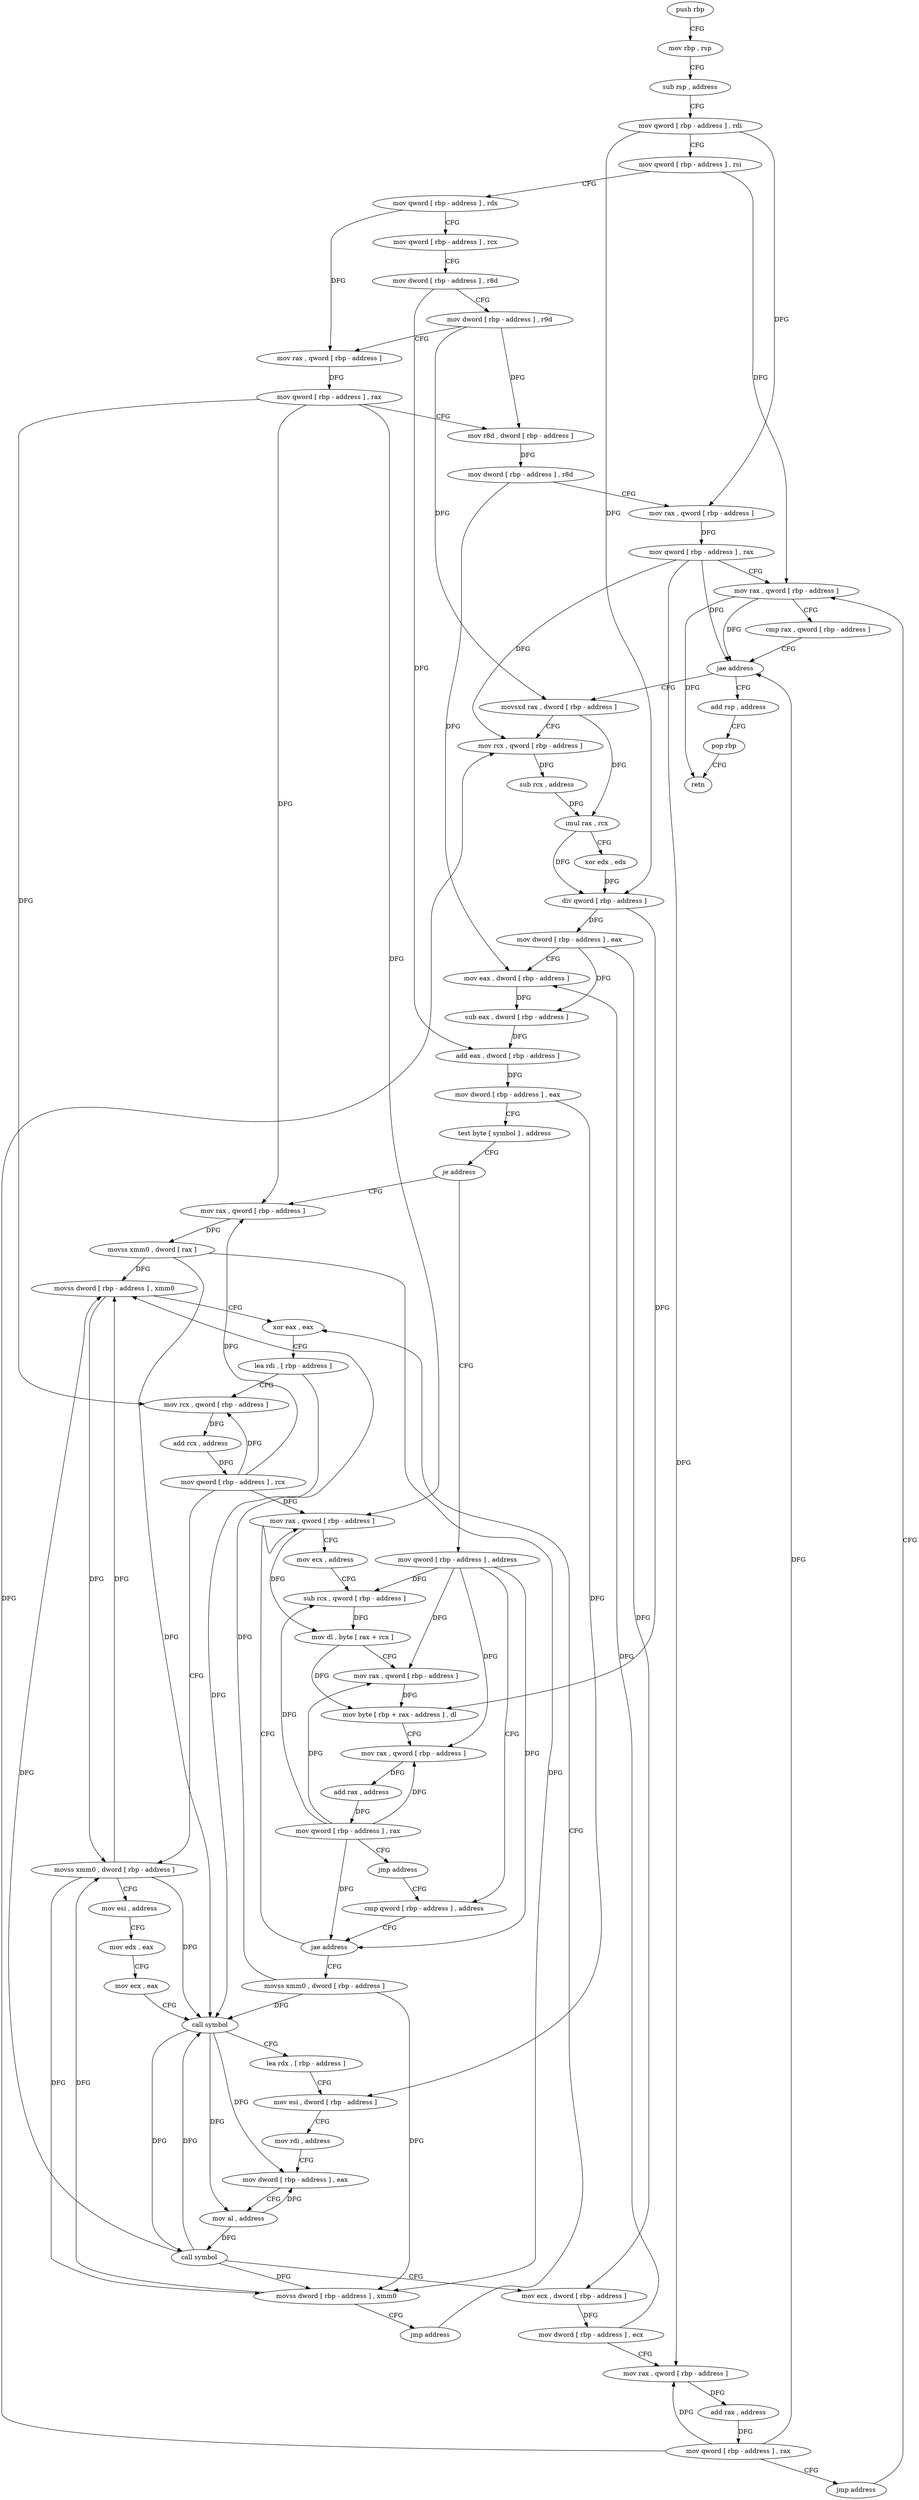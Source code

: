 digraph "func" {
"4215712" [label = "push rbp" ]
"4215713" [label = "mov rbp , rsp" ]
"4215716" [label = "sub rsp , address" ]
"4215723" [label = "mov qword [ rbp - address ] , rdi" ]
"4215727" [label = "mov qword [ rbp - address ] , rsi" ]
"4215731" [label = "mov qword [ rbp - address ] , rdx" ]
"4215735" [label = "mov qword [ rbp - address ] , rcx" ]
"4215739" [label = "mov dword [ rbp - address ] , r8d" ]
"4215743" [label = "mov dword [ rbp - address ] , r9d" ]
"4215747" [label = "mov rax , qword [ rbp - address ]" ]
"4215751" [label = "mov qword [ rbp - address ] , rax" ]
"4215755" [label = "mov r8d , dword [ rbp - address ]" ]
"4215759" [label = "mov dword [ rbp - address ] , r8d" ]
"4215763" [label = "mov rax , qword [ rbp - address ]" ]
"4215767" [label = "mov qword [ rbp - address ] , rax" ]
"4215771" [label = "mov rax , qword [ rbp - address ]" ]
"4216024" [label = "add rsp , address" ]
"4216031" [label = "pop rbp" ]
"4216032" [label = "retn" ]
"4215785" [label = "movsxd rax , dword [ rbp - address ]" ]
"4215789" [label = "mov rcx , qword [ rbp - address ]" ]
"4215793" [label = "sub rcx , address" ]
"4215800" [label = "imul rax , rcx" ]
"4215804" [label = "xor edx , edx" ]
"4215806" [label = "div qword [ rbp - address ]" ]
"4215810" [label = "mov dword [ rbp - address ] , eax" ]
"4215813" [label = "mov eax , dword [ rbp - address ]" ]
"4215816" [label = "sub eax , dword [ rbp - address ]" ]
"4215819" [label = "add eax , dword [ rbp - address ]" ]
"4215822" [label = "mov dword [ rbp - address ] , eax" ]
"4215825" [label = "test byte [ symbol ] , address" ]
"4215833" [label = "je address" ]
"4215916" [label = "mov rax , qword [ rbp - address ]" ]
"4215839" [label = "mov qword [ rbp - address ] , address" ]
"4215920" [label = "movss xmm0 , dword [ rax ]" ]
"4215924" [label = "movss dword [ rbp - address ] , xmm0" ]
"4215929" [label = "xor eax , eax" ]
"4215847" [label = "cmp qword [ rbp - address ] , address" ]
"4215775" [label = "cmp rax , qword [ rbp - address ]" ]
"4215779" [label = "jae address" ]
"4215901" [label = "movss xmm0 , dword [ rbp - address ]" ]
"4215906" [label = "movss dword [ rbp - address ] , xmm0" ]
"4215911" [label = "jmp address" ]
"4215858" [label = "mov rax , qword [ rbp - address ]" ]
"4215862" [label = "mov ecx , address" ]
"4215867" [label = "sub rcx , qword [ rbp - address ]" ]
"4215871" [label = "mov dl , byte [ rax + rcx ]" ]
"4215874" [label = "mov rax , qword [ rbp - address ]" ]
"4215878" [label = "mov byte [ rbp + rax - address ] , dl" ]
"4215882" [label = "mov rax , qword [ rbp - address ]" ]
"4215886" [label = "add rax , address" ]
"4215892" [label = "mov qword [ rbp - address ] , rax" ]
"4215896" [label = "jmp address" ]
"4215931" [label = "lea rdi , [ rbp - address ]" ]
"4215935" [label = "mov rcx , qword [ rbp - address ]" ]
"4215939" [label = "add rcx , address" ]
"4215946" [label = "mov qword [ rbp - address ] , rcx" ]
"4215950" [label = "movss xmm0 , dword [ rbp - address ]" ]
"4215955" [label = "mov esi , address" ]
"4215960" [label = "mov edx , eax" ]
"4215962" [label = "mov ecx , eax" ]
"4215964" [label = "call symbol" ]
"4215969" [label = "lea rdx , [ rbp - address ]" ]
"4215973" [label = "mov esi , dword [ rbp - address ]" ]
"4215976" [label = "mov rdi , address" ]
"4215986" [label = "mov dword [ rbp - address ] , eax" ]
"4215992" [label = "mov al , address" ]
"4215994" [label = "call symbol" ]
"4215999" [label = "mov ecx , dword [ rbp - address ]" ]
"4216002" [label = "mov dword [ rbp - address ] , ecx" ]
"4216005" [label = "mov rax , qword [ rbp - address ]" ]
"4216009" [label = "add rax , address" ]
"4216015" [label = "mov qword [ rbp - address ] , rax" ]
"4216019" [label = "jmp address" ]
"4215852" [label = "jae address" ]
"4215712" -> "4215713" [ label = "CFG" ]
"4215713" -> "4215716" [ label = "CFG" ]
"4215716" -> "4215723" [ label = "CFG" ]
"4215723" -> "4215727" [ label = "CFG" ]
"4215723" -> "4215763" [ label = "DFG" ]
"4215723" -> "4215806" [ label = "DFG" ]
"4215727" -> "4215731" [ label = "CFG" ]
"4215727" -> "4215771" [ label = "DFG" ]
"4215731" -> "4215735" [ label = "CFG" ]
"4215731" -> "4215747" [ label = "DFG" ]
"4215735" -> "4215739" [ label = "CFG" ]
"4215739" -> "4215743" [ label = "CFG" ]
"4215739" -> "4215819" [ label = "DFG" ]
"4215743" -> "4215747" [ label = "CFG" ]
"4215743" -> "4215755" [ label = "DFG" ]
"4215743" -> "4215785" [ label = "DFG" ]
"4215747" -> "4215751" [ label = "DFG" ]
"4215751" -> "4215755" [ label = "CFG" ]
"4215751" -> "4215916" [ label = "DFG" ]
"4215751" -> "4215935" [ label = "DFG" ]
"4215751" -> "4215858" [ label = "DFG" ]
"4215755" -> "4215759" [ label = "DFG" ]
"4215759" -> "4215763" [ label = "CFG" ]
"4215759" -> "4215813" [ label = "DFG" ]
"4215763" -> "4215767" [ label = "DFG" ]
"4215767" -> "4215771" [ label = "CFG" ]
"4215767" -> "4215779" [ label = "DFG" ]
"4215767" -> "4215789" [ label = "DFG" ]
"4215767" -> "4216005" [ label = "DFG" ]
"4215771" -> "4215775" [ label = "CFG" ]
"4215771" -> "4215779" [ label = "DFG" ]
"4215771" -> "4216032" [ label = "DFG" ]
"4216024" -> "4216031" [ label = "CFG" ]
"4216031" -> "4216032" [ label = "CFG" ]
"4215785" -> "4215789" [ label = "CFG" ]
"4215785" -> "4215800" [ label = "DFG" ]
"4215789" -> "4215793" [ label = "DFG" ]
"4215793" -> "4215800" [ label = "DFG" ]
"4215800" -> "4215804" [ label = "CFG" ]
"4215800" -> "4215806" [ label = "DFG" ]
"4215804" -> "4215806" [ label = "DFG" ]
"4215806" -> "4215810" [ label = "DFG" ]
"4215806" -> "4215878" [ label = "DFG" ]
"4215810" -> "4215813" [ label = "CFG" ]
"4215810" -> "4215816" [ label = "DFG" ]
"4215810" -> "4215999" [ label = "DFG" ]
"4215813" -> "4215816" [ label = "DFG" ]
"4215816" -> "4215819" [ label = "DFG" ]
"4215819" -> "4215822" [ label = "DFG" ]
"4215822" -> "4215825" [ label = "CFG" ]
"4215822" -> "4215973" [ label = "DFG" ]
"4215825" -> "4215833" [ label = "CFG" ]
"4215833" -> "4215916" [ label = "CFG" ]
"4215833" -> "4215839" [ label = "CFG" ]
"4215916" -> "4215920" [ label = "DFG" ]
"4215839" -> "4215847" [ label = "CFG" ]
"4215839" -> "4215852" [ label = "DFG" ]
"4215839" -> "4215867" [ label = "DFG" ]
"4215839" -> "4215874" [ label = "DFG" ]
"4215839" -> "4215882" [ label = "DFG" ]
"4215920" -> "4215924" [ label = "DFG" ]
"4215920" -> "4215964" [ label = "DFG" ]
"4215920" -> "4215906" [ label = "DFG" ]
"4215924" -> "4215929" [ label = "CFG" ]
"4215924" -> "4215950" [ label = "DFG" ]
"4215929" -> "4215931" [ label = "CFG" ]
"4215847" -> "4215852" [ label = "CFG" ]
"4215775" -> "4215779" [ label = "CFG" ]
"4215779" -> "4216024" [ label = "CFG" ]
"4215779" -> "4215785" [ label = "CFG" ]
"4215901" -> "4215906" [ label = "DFG" ]
"4215901" -> "4215924" [ label = "DFG" ]
"4215901" -> "4215964" [ label = "DFG" ]
"4215906" -> "4215911" [ label = "CFG" ]
"4215906" -> "4215950" [ label = "DFG" ]
"4215911" -> "4215929" [ label = "CFG" ]
"4215858" -> "4215862" [ label = "CFG" ]
"4215858" -> "4215871" [ label = "DFG" ]
"4215862" -> "4215867" [ label = "CFG" ]
"4215867" -> "4215871" [ label = "DFG" ]
"4215871" -> "4215874" [ label = "CFG" ]
"4215871" -> "4215878" [ label = "DFG" ]
"4215874" -> "4215878" [ label = "DFG" ]
"4215878" -> "4215882" [ label = "CFG" ]
"4215882" -> "4215886" [ label = "DFG" ]
"4215886" -> "4215892" [ label = "DFG" ]
"4215892" -> "4215896" [ label = "CFG" ]
"4215892" -> "4215852" [ label = "DFG" ]
"4215892" -> "4215867" [ label = "DFG" ]
"4215892" -> "4215874" [ label = "DFG" ]
"4215892" -> "4215882" [ label = "DFG" ]
"4215896" -> "4215847" [ label = "CFG" ]
"4215931" -> "4215935" [ label = "CFG" ]
"4215931" -> "4215964" [ label = "DFG" ]
"4215935" -> "4215939" [ label = "DFG" ]
"4215939" -> "4215946" [ label = "DFG" ]
"4215946" -> "4215950" [ label = "CFG" ]
"4215946" -> "4215916" [ label = "DFG" ]
"4215946" -> "4215935" [ label = "DFG" ]
"4215946" -> "4215858" [ label = "DFG" ]
"4215950" -> "4215955" [ label = "CFG" ]
"4215950" -> "4215924" [ label = "DFG" ]
"4215950" -> "4215964" [ label = "DFG" ]
"4215950" -> "4215906" [ label = "DFG" ]
"4215955" -> "4215960" [ label = "CFG" ]
"4215960" -> "4215962" [ label = "CFG" ]
"4215962" -> "4215964" [ label = "CFG" ]
"4215964" -> "4215969" [ label = "CFG" ]
"4215964" -> "4215986" [ label = "DFG" ]
"4215964" -> "4215992" [ label = "DFG" ]
"4215964" -> "4215994" [ label = "DFG" ]
"4215969" -> "4215973" [ label = "CFG" ]
"4215973" -> "4215976" [ label = "CFG" ]
"4215976" -> "4215986" [ label = "CFG" ]
"4215986" -> "4215992" [ label = "CFG" ]
"4215992" -> "4215994" [ label = "DFG" ]
"4215992" -> "4215986" [ label = "DFG" ]
"4215994" -> "4215999" [ label = "CFG" ]
"4215994" -> "4215924" [ label = "DFG" ]
"4215994" -> "4215964" [ label = "DFG" ]
"4215994" -> "4215906" [ label = "DFG" ]
"4215999" -> "4216002" [ label = "DFG" ]
"4216002" -> "4216005" [ label = "CFG" ]
"4216002" -> "4215813" [ label = "DFG" ]
"4216005" -> "4216009" [ label = "DFG" ]
"4216009" -> "4216015" [ label = "DFG" ]
"4216015" -> "4216019" [ label = "CFG" ]
"4216015" -> "4215779" [ label = "DFG" ]
"4216015" -> "4215789" [ label = "DFG" ]
"4216015" -> "4216005" [ label = "DFG" ]
"4216019" -> "4215771" [ label = "CFG" ]
"4215852" -> "4215901" [ label = "CFG" ]
"4215852" -> "4215858" [ label = "CFG" ]
}
